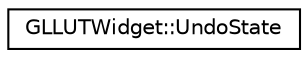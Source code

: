 digraph "Graphical Class Hierarchy"
{
 // INTERACTIVE_SVG=YES
  edge [fontname="Helvetica",fontsize="10",labelfontname="Helvetica",labelfontsize="10"];
  node [fontname="Helvetica",fontsize="10",shape=record];
  rankdir="LR";
  Node1 [label="GLLUTWidget::UndoState",height=0.2,width=0.4,color="black", fillcolor="white", style="filled",URL="$d7/d14/class_g_l_l_u_t_widget_1_1_undo_state.html"];
}
